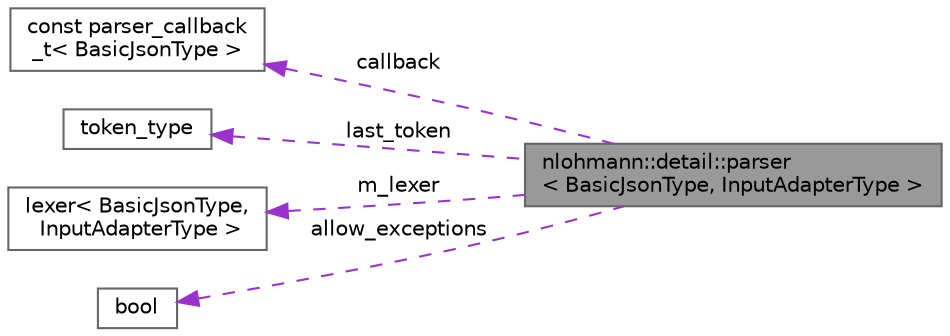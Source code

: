 digraph "nlohmann::detail::parser&lt; BasicJsonType, InputAdapterType &gt;"
{
 // LATEX_PDF_SIZE
  bgcolor="transparent";
  edge [fontname=Helvetica,fontsize=10,labelfontname=Helvetica,labelfontsize=10];
  node [fontname=Helvetica,fontsize=10,shape=box,height=0.2,width=0.4];
  rankdir="LR";
  Node1 [label="nlohmann::detail::parser\l\< BasicJsonType, InputAdapterType \>",height=0.2,width=0.4,color="gray40", fillcolor="grey60", style="filled", fontcolor="black",tooltip="syntax analysis"];
  Node2 -> Node1 [dir="back",color="darkorchid3",style="dashed",label=" callback" ];
  Node2 [label="const parser_callback\l_t\< BasicJsonType \>",height=0.2,width=0.4,color="gray40", fillcolor="white", style="filled",tooltip=" "];
  Node3 -> Node1 [dir="back",color="darkorchid3",style="dashed",label=" last_token" ];
  Node3 [label="token_type",height=0.2,width=0.4,color="gray40", fillcolor="white", style="filled",tooltip=" "];
  Node4 -> Node1 [dir="back",color="darkorchid3",style="dashed",label=" m_lexer" ];
  Node4 [label="lexer\< BasicJsonType,\l InputAdapterType \>",height=0.2,width=0.4,color="gray40", fillcolor="white", style="filled",tooltip=" "];
  Node5 -> Node1 [dir="back",color="darkorchid3",style="dashed",label=" allow_exceptions" ];
  Node5 [label="bool",height=0.2,width=0.4,color="gray40", fillcolor="white", style="filled",tooltip=" "];
}
